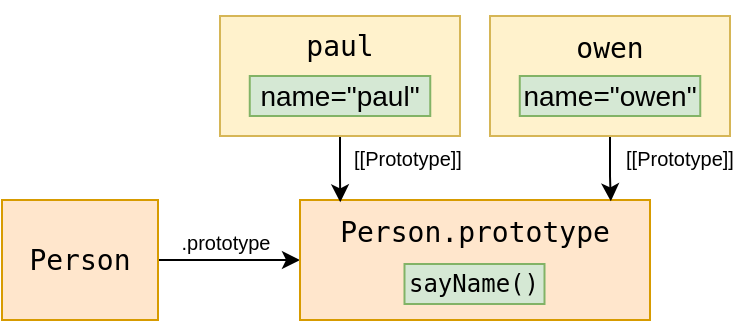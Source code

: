 <mxfile version="17.2.5" type="device"><diagram id="jGNeRFMZA5kTDjP2Fext" name="Page-1"><mxGraphModel dx="677" dy="365" grid="0" gridSize="10" guides="1" tooltips="1" connect="1" arrows="1" fold="1" page="0" pageScale="1" pageWidth="470" pageHeight="400" math="0" shadow="0"><root><mxCell id="0"/><mxCell id="1" parent="0"/><mxCell id="JHYcT0d8X0gsW7_6wAJY-8" style="edgeStyle=orthogonalEdgeStyle;rounded=0;orthogonalLoop=1;jettySize=auto;html=1;fontSize=14;" edge="1" parent="1" source="JHYcT0d8X0gsW7_6wAJY-1" target="JHYcT0d8X0gsW7_6wAJY-2"><mxGeometry relative="1" as="geometry"/></mxCell><mxCell id="JHYcT0d8X0gsW7_6wAJY-1" value="&lt;pre style=&quot;font-size: 14px&quot;&gt;Person&lt;/pre&gt;" style="rounded=0;whiteSpace=wrap;html=1;fillColor=#ffe6cc;strokeColor=#d79b00;" vertex="1" parent="1"><mxGeometry x="20" y="361" width="78" height="60" as="geometry"/></mxCell><mxCell id="JHYcT0d8X0gsW7_6wAJY-2" value="&lt;pre style=&quot;font-size: 14px&quot;&gt;Person.prototype&lt;/pre&gt;&lt;div&gt;&lt;br&gt;&lt;/div&gt;&lt;div style=&quot;font-size: 1px&quot;&gt;&lt;br&gt;&lt;/div&gt;&lt;div style=&quot;font-size: 1px&quot;&gt;&lt;br&gt;&lt;/div&gt;&lt;div style=&quot;font-size: 1px&quot;&gt;&lt;br&gt;&lt;/div&gt;&lt;div style=&quot;font-size: 1px&quot;&gt;&lt;br&gt;&lt;/div&gt;&lt;div style=&quot;font-size: 1px&quot;&gt;&lt;br&gt;&lt;/div&gt;&lt;div style=&quot;font-size: 1px&quot;&gt;&lt;br&gt;&lt;/div&gt;&lt;div style=&quot;font-size: 1px&quot;&gt;&lt;br&gt;&lt;/div&gt;&lt;div style=&quot;font-size: 1px&quot;&gt;&lt;br&gt;&lt;/div&gt;&lt;div style=&quot;font-size: 1px&quot;&gt;&lt;br&gt;&lt;/div&gt;&lt;div style=&quot;font-size: 1px&quot;&gt;&lt;br&gt;&lt;/div&gt;&lt;div style=&quot;font-size: 1px&quot;&gt;&lt;br&gt;&lt;/div&gt;" style="rounded=0;whiteSpace=wrap;html=1;fillColor=#ffe6cc;strokeColor=#d79b00;" vertex="1" parent="1"><mxGeometry x="169" y="361" width="175" height="60" as="geometry"/></mxCell><mxCell id="JHYcT0d8X0gsW7_6wAJY-6" style="edgeStyle=orthogonalEdgeStyle;rounded=0;orthogonalLoop=1;jettySize=auto;html=1;entryX=0.115;entryY=0.019;entryDx=0;entryDy=0;entryPerimeter=0;fontSize=14;" edge="1" parent="1" source="JHYcT0d8X0gsW7_6wAJY-3" target="JHYcT0d8X0gsW7_6wAJY-2"><mxGeometry relative="1" as="geometry"/></mxCell><mxCell id="JHYcT0d8X0gsW7_6wAJY-3" value="&lt;pre style=&quot;font-size: 14px&quot;&gt;&lt;font style=&quot;font-size: 14px&quot;&gt;paul&lt;/font&gt;&lt;/pre&gt;&lt;div style=&quot;font-size: 14px&quot;&gt;&lt;font style=&quot;font-size: 14px&quot;&gt;&lt;br&gt;&lt;/font&gt;&lt;/div&gt;&lt;div&gt;&lt;br&gt;&lt;/div&gt;" style="rounded=0;whiteSpace=wrap;html=1;fillColor=#fff2cc;strokeColor=#d6b656;" vertex="1" parent="1"><mxGeometry x="129" y="269" width="120" height="60" as="geometry"/></mxCell><mxCell id="JHYcT0d8X0gsW7_6wAJY-7" style="edgeStyle=orthogonalEdgeStyle;rounded=0;orthogonalLoop=1;jettySize=auto;html=1;entryX=0.888;entryY=0.011;entryDx=0;entryDy=0;entryPerimeter=0;fontSize=14;" edge="1" parent="1" source="JHYcT0d8X0gsW7_6wAJY-4" target="JHYcT0d8X0gsW7_6wAJY-2"><mxGeometry relative="1" as="geometry"/></mxCell><mxCell id="JHYcT0d8X0gsW7_6wAJY-4" value="&lt;pre style=&quot;font-size: 14px&quot;&gt;owen&lt;/pre&gt;&lt;div&gt;&lt;br&gt;&lt;/div&gt;&lt;div&gt;&lt;br&gt;&lt;/div&gt;" style="rounded=0;whiteSpace=wrap;html=1;fillColor=#fff2cc;strokeColor=#d6b656;" vertex="1" parent="1"><mxGeometry x="264" y="269" width="120" height="60" as="geometry"/></mxCell><mxCell id="JHYcT0d8X0gsW7_6wAJY-9" value="&lt;pre style=&quot;font-size: 12px&quot;&gt;&lt;font style=&quot;font-size: 12px&quot;&gt;sayName()&lt;/font&gt;&lt;/pre&gt;" style="rounded=0;whiteSpace=wrap;html=1;fontSize=14;fillColor=#d5e8d4;strokeColor=#82b366;" vertex="1" parent="1"><mxGeometry x="221.25" y="393" width="70" height="20" as="geometry"/></mxCell><mxCell id="JHYcT0d8X0gsW7_6wAJY-10" value="name=&quot;paul&quot;" style="rounded=0;whiteSpace=wrap;html=1;fontSize=14;fillColor=#d5e8d4;strokeColor=#82b366;" vertex="1" parent="1"><mxGeometry x="143.88" y="299" width="90.25" height="20" as="geometry"/></mxCell><mxCell id="JHYcT0d8X0gsW7_6wAJY-14" value="&lt;font style=&quot;font-size: 10px&quot;&gt;[[Prototype]]&lt;/font&gt;" style="text;html=1;strokeColor=none;fillColor=none;align=center;verticalAlign=middle;whiteSpace=wrap;rounded=0;fontSize=1;" vertex="1" parent="1"><mxGeometry x="329" y="325" width="60" height="30" as="geometry"/></mxCell><mxCell id="JHYcT0d8X0gsW7_6wAJY-15" value="&lt;font style=&quot;font-size: 10px&quot;&gt;[[Prototype]]&lt;/font&gt;" style="text;html=1;strokeColor=none;fillColor=none;align=center;verticalAlign=middle;whiteSpace=wrap;rounded=0;fontSize=1;" vertex="1" parent="1"><mxGeometry x="193" y="325" width="60" height="30" as="geometry"/></mxCell><mxCell id="JHYcT0d8X0gsW7_6wAJY-16" value="&lt;font style=&quot;font-size: 10px&quot;&gt;.prototype&lt;br&gt;&lt;/font&gt;" style="text;html=1;strokeColor=none;fillColor=none;align=center;verticalAlign=middle;whiteSpace=wrap;rounded=0;fontSize=1;" vertex="1" parent="1"><mxGeometry x="102" y="367" width="60" height="30" as="geometry"/></mxCell><mxCell id="JHYcT0d8X0gsW7_6wAJY-17" value="name=&quot;owen&quot;" style="rounded=0;whiteSpace=wrap;html=1;fontSize=14;fillColor=#d5e8d4;strokeColor=#82b366;" vertex="1" parent="1"><mxGeometry x="278.88" y="299" width="90.25" height="20" as="geometry"/></mxCell></root></mxGraphModel></diagram></mxfile>